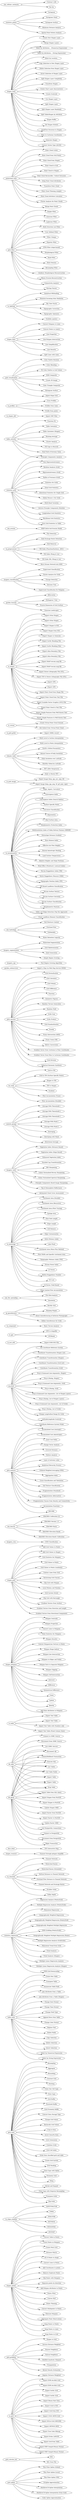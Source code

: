 digraph modules {
	rankdir = LR;
	"grid_spline" -> "Thin Plate Spline (Global)";
	"grid_spline" -> "Thin Plate Spline (Local)";
	"grid_spline" -> "Thin Plate Spline (TIN)";
	"grid_spline" -> "B-Spline Approximation";
	"grid_spline" -> "Multilevel B-Spline Interpolation";
	"grid_spline" -> "Multilevel B-Spline Interpolation (from Grid)";
	"grid_spline" -> "Cubic Spline Approximation";
	"grid_calculus_bsl" -> "BSL";
	"grid_calculus_bsl" -> "BSL from File";
	"io_grid" -> "Export ESRI Arc/Info Grid";
	"io_grid" -> "Import ESRI Arc/Info Grid";
	"io_grid" -> "Export Surfer Grid";
	"io_grid" -> "Import Surfer Grid";
	"io_grid" -> "Import Binary Raw Data";
	"io_grid" -> "Export Grid to XYZ";
	"io_grid" -> "Import Grid from XYZ";
	"io_grid" -> "Import USGS SRTM Grid";
	"io_grid" -> "Import MOLA Grid (MEGDR)";
	"io_grid" -> "Import SRTM30 DEM";
	"io_grid" -> "Export True Color Bitmap";
	"io_grid" -> "Import Erdas LAN/GIS";
	"io_grid" -> "Import Grid from Table";
	"io_grid" -> "Import WRF Geogrid Binary Format";
	"io_grid" -> "Export WRF Geogrid Binary Format";
	"grid_gridding" -> "Shapes to Grid";
	"grid_gridding" -> "Inverse Distance Weighted";
	"grid_gridding" -> "Nearest Neighbour";
	"grid_gridding" -> "Natural Neighbour";
	"grid_gridding" -> "Modifed Quadratic Shepard";
	"grid_gridding" -> "Triangulation";
	"grid_gridding" -> "Kernel Density Estimation";
	"grid_gridding" -> "Angular Distance Weighted";
	"shapes_points" -> "Convert Table to Points";
	"shapes_points" -> "Count Points in Polygons";
	"shapes_points" -> "Create Point Grid";
	"shapes_points" -> "Distance Matrix";
	"shapes_points" -> "Fit N Points to shape";
	"shapes_points" -> "Convert Lines to Points";
	"shapes_points" -> "Add Coordinates to points";
	"shapes_points" -> "Remove Duplicate Points";
	"shapes_points" -> "Clip Points with Polygons";
	"shapes_points" -> "Separate points by direction";
	"shapes_points" -> "Add Polygon Attributes to Points";
	"shapes_points" -> "Points Filter";
	"shapes_points" -> "Convex Hull";
	"shapes_points" -> "Points Thinning";
	"shapes_points" -> "Convert Multipoints to Points";
	"shapes_points" -> "Thiessen Polygons";
	"shapes_points" -> "Aggregate Point Observations";
	"shapes_points" -> "Snap Points to Points";
	"shapes_points" -> "Snap Points to Lines";
	"shapes_points" -> "Snap Points to Grid";
	"ta_slope_stability" -> "SAFETYFACTOR";
	"ta_slope_stability" -> "TOBIA";
	"ta_slope_stability" -> "SHALSTAB";
	"ta_slope_stability" -> "WETNESS";
	"ta_slope_stability" -> "WEDGEFAIL";
	"ta_slope_stability" -> "ANGMAP";
	"grid_tools" -> "Resampling";
	"grid_tools" -> "Aggregate";
	"grid_tools" -> "Mosaicking";
	"grid_tools" -> "Constant Grid";
	"grid_tools" -> "Patching";
	"grid_tools" -> "Close One Cell Gaps";
	"grid_tools" -> "Close Gaps";
	"grid_tools" -> "Grid Buffer";
	"grid_tools" -> "Threshold Buffer";
	"grid_tools" -> "Grid Proximity Buffer";
	"grid_tools" -> "Convert Data Storage Type";
	"grid_tools" -> "Change Grid Values";
	"grid_tools" -> "Reclassify Grid Values";
	"grid_tools" -> "Crop to Data";
	"grid_tools" -> "Invert Data/No-Data";
	"grid_tools" -> "Grid Orientation";
	"grid_tools" -> "Combine Grids";
	"grid_tools" -> "Grid Cell Index";
	"grid_tools" -> "Grids from classified grid and table";
	"grid_tools" -> "Create Grid System";
	"grid_tools" -> "Grid Masking";
	"grid_tools" -> "Close Gaps with Spline";
	"grid_tools" -> "Proximity Grid";
	"grid_tools" -> "Tiling";
	"grid_tools" -> "Shrink and Expand";
	"grid_tools" -> "Close Gaps with Stepwise Resampling";
	"grid_tools" -> "Transpose Grids";
	"grid_tools" -> "Clip Grids";
	"table_tools" -> "Create New Table";
	"table_tools" -> "Transpose Table";
	"table_tools" -> "Enumerate Table Field";
	"table_tools" -> "Join Attributes from a Table";
	"table_tools" -> "Join Attributes from a Table (Shapes)";
	"table_tools" -> "Change Date Format";
	"table_tools" -> "Change Time Format";
	"table_tools" -> "Change Field Type";
	"table_tools" -> "Append Rows from Table";
	"table_tools" -> "Change Color Format";
	"table_tools" -> "Replace Text";
	"table_tools" -> "Delete Fields";
	"table_tools" -> "Copy Selection";
	"table_tools" -> "Delete Selection";
	"table_tools" -> "Invert Selection";
	"table_tools" -> "Select by Numerical Expression";
	"table_tools" -> "Select by String Expression";
	"statistics_regression" -> "Regression Analysis (Points/Grid)";
	"statistics_regression" -> "Multiple Regression Analysis (Points/Grids)";
	"statistics_regression" -> "Polynomial Regression";
	"statistics_regression" -> "Geographically Weighted Regression";
	"statistics_regression" -> "Geographically Weighted Regression (Points/Grid)";
	"statistics_regression" -> "Geographically Weighted Multiple Regression";
	"statistics_regression" -> "GWR Gridding (Points/Grids)";
	"statistics_regression" -> "Geographically Weighted Multiple Regression (Points)";
	"statistics_regression" -> "Multiple Regression Analysis (Grid/Grids)";
	"statistics_regression" -> "Polynomial Trend from Grids";
	"statistics_regression" -> "Trend Analysis";
	"statistics_regression" -> "Trend Analysis (Shapes)";
	"statistics_regression" -> "Multiple Linear Regression Analysis";
	"statistics_regression" -> "Multiple Linear Regression Analysis (Shapes)";
	"statistics_regression" -> "GWR Grid Downscaling";
	"ta_channels" -> "Channel Network";
	"ta_channels" -> "Watershed Basins";
	"ta_channels" -> "Watershed Basins (Extended)";
	"ta_channels" -> "Vertical Distance to Channel Network";
	"ta_channels" -> "Overland Flow Distance to Channel Network";
	"ta_channels" -> "Channel Network and Drainage Basins";
	"ta_channels" -> "Strahler Order";
	"ta_channels" -> "Valley Depth";
	"shapes_transect" -> "Transect through polygon shapefile";
	"docs_html" -> "SVG Interactive Map";
	"db_pgsql" -> "List PostgreSQL Connections";
	"db_pgsql" -> "Connect to PostgreSQL";
	"db_pgsql" -> "Disconnect from PostgreSQL";
	"db_pgsql" -> "Disconnect All";
	"db_pgsql" -> "Begin Transaction";
	"db_pgsql" -> "Commit/Rollback Transaction";
	"db_pgsql" -> "Execute SQL";
	"db_pgsql" -> "List Tables";
	"db_pgsql" -> "List Table Fields";
	"db_pgsql" -> "Import Table";
	"db_pgsql" -> "Export Table";
	"db_pgsql" -> "Drop Table";
	"db_pgsql" -> "Import Table from SQL Query";
	"db_pgsql" -> "Import Shapes from PostGIS";
	"db_pgsql" -> "Export Shapes to PostGIS";
	"db_pgsql" -> "Update Shapes SRID";
	"db_pgsql" -> "Import Raster from PostGIS";
	"db_pgsql" -> "Export Raster to PostGIS";
	"db_pgsql" -> "Update Raster SRID";
	"io_table" -> "Export Text Table";
	"io_table" -> "Import Text Table";
	"io_table" -> "Import Text Table with Numbers only";
	"io_table" -> "Import Text Table (Fixed Column Sizes)";
	"shapes_polygons" -> "Polygon Centroids";
	"shapes_polygons" -> "Polygon Properties";
	"shapes_polygons" -> "Convert Lines to Polygons";
	"shapes_polygons" -> "Point Statistics for Polygons";
	"shapes_polygons" -> "Polygon Dissolve";
	"shapes_polygons" -> "Convert Polygon/Line Vertices to Points";
	"shapes_polygons" -> "Polygon Shape Indices";
	"shapes_polygons" -> "Polygon-Line Intersection";
	"shapes_polygons" -> "Polygons to Edges and Nodes";
	"shapes_polygons" -> "Polygon Parts to Separate Polygons";
	"shapes_polygons" -> "Polygon Clipping";
	"shapes_polygons" -> "Polygon Self-Intersection";
	"shapes_polygons" -> "Intersect";
	"shapes_polygons" -> "Difference";
	"shapes_polygons" -> "Symmetrical Difference";
	"shapes_polygons" -> "Union";
	"shapes_polygons" -> "Update";
	"shapes_polygons" -> "Identity";
	"shapes_polygons" -> "Add Point Attributes to Polygons";
	"shapes_grid" -> "Add Grid Values to Points";
	"shapes_grid" -> "Add Grid Values to Shapes";
	"shapes_grid" -> "Grid Statistics for Polygons";
	"shapes_grid" -> "Grid Values to Points";
	"shapes_grid" -> "Grid Values to Points (randomly)";
	"shapes_grid" -> "Contour Lines from Grid";
	"shapes_grid" -> "Vectorising Grid Classes";
	"shapes_grid" -> "Clip Grid with Polygon";
	"shapes_grid" -> "Local Minima and Maxima";
	"shapes_grid" -> "Grid System Extent";
	"shapes_grid" -> "Clip Grid with Rectangle";
	"shapes_grid" -> "Gradient Vectors from Surface";
	"shapes_grid" -> "Gradient Vectors from Direction and Length";
	"shapes_grid" -> "Gradient Vectors from Directional Components";
	"imagery_svm" -> "SVM Classification";
	"sim_ihacres" -> "IHACRES Calibration (2)";
	"sim_ihacres" -> "IHACRES Version 1.0";
	"sim_ihacres" -> "IHACRES Basin";
	"sim_ihacres" -> "IHACRES Elevation Bands";
	"sim_ihacres" -> "IHACRES Elevation Bands Calibration";
	"grid_analysis" -> "Accumulated Cost (Isotropic)";
	"grid_analysis" -> "Accumulated Cost (Anisotropic)";
	"grid_analysis" -> "Least Cost Paths";
	"grid_analysis" -> "Change Vector Analysis";
	"grid_analysis" -> "Covered Distance";
	"grid_analysis" -> "Pattern Analysis";
	"grid_analysis" -> "Layer of extreme value";
	"grid_analysis" -> "Analytical Hierarchy Process";
	"grid_analysis" -> "Ordered Weighted Averaging (OWA)";
	"grid_analysis" -> "Aggregation Index";
	"grid_analysis" -> "Cross-Classification and Tabulation";
	"grid_analysis" -> "Soil Texture Classification";
	"grid_analysis" -> "Fragmentation (Standard)";
	"grid_analysis" -> "Fragmentation (Alternative)";
	"grid_analysis" -> "Fragmentation Classes from Density and Connectivity";
	"grid_analysis" -> "Accumulation Functions";
	"grid_analysis" -> "IMCORR ";
	"pj_proj4" -> "Set Coordinate Reference System";
	"pj_proj4" -> "Coordinate Transformation (Shapes List)";
	"pj_proj4" -> "Coordinate Transformation (Shapes)";
	"pj_proj4" -> "Coordinate Transformation (Grid List)";
	"pj_proj4" -> "Coordinate Transformation (Grid)";
	"pj_proj4" -> "Proj.4 (Command Line Arguments, Shapes)";
	"pj_proj4" -> "Proj.4 (Dialog, Shapes)";
	"pj_proj4" -> "Proj.4 (Command Line Arguments, Grid)";
	"pj_proj4" -> "Proj.4 (Dialog, Grid)";
	"pj_proj4" -> "Proj.4 (Command Line Arguments, List of Shapes Layers)";
	"pj_proj4" -> "Proj.4 (Dialog, List of Shapes Layers)";
	"pj_proj4" -> "Proj.4 (Command Line Arguments, List of Grids)";
	"pj_proj4" -> "Proj.4 (Dialog, List of Grids)";
	"pj_proj4" -> "Change Longitudinal Range for Grids";
	"pj_proj4" -> "Latitude/Longitude Graticule";
	"pj_proj4" -> "Coordinate Reference System Picker";
	"io_esri_e00" -> "Import ESRI E00 File";
	"io_gps" -> "GPX to shapefile";
	"io_gps" -> "GPSBabel";
	"ta_compound" -> "Basic Terrain Analysis";
	"pj_georeference" -> "Rectify Grid";
	"pj_georeference" -> "Warping Shapes";
	"pj_georeference" -> "Direct Georeferencing of Airborne Photographs";
	"pj_georeference" -> "Define Georeference for Grids";
	"sim_fire_spreading" -> "Fire Risk Analysis";
	"sim_fire_spreading" -> "Simulation";
	"ta_hydrology" -> "Catchment Area (Parallel)";
	"ta_hydrology" -> "Catchment Area (Recursive)";
	"ta_hydrology" -> "Catchment Area (Flow Tracing)";
	"ta_hydrology" -> "Upslope Area";
	"ta_hydrology" -> "Flow Path Length";
	"ta_hydrology" -> "Slope Length";
	"ta_hydrology" -> "Cell Balance";
	"ta_hydrology" -> "Edge Contamination";
	"ta_hydrology" -> "SAGA Wetness Index";
	"ta_hydrology" -> "Lake Flood";
	"ta_hydrology" -> "Catchment Area (Mass-Flux Method)";
	"ta_hydrology" -> "Flow Width and Specific Catchment Area";
	"ta_hydrology" -> "Topographic Wetness Index (TWI)";
	"ta_hydrology" -> "Stream Power Index";
	"ta_hydrology" -> "LS Factor";
	"ta_hydrology" -> "Melton Ruggedness Number";
	"ta_hydrology" -> "TCI Low";
	"ta_hydrology" -> "LS-Factor, Field Based";
	"ta_hydrology" -> "Slope Limited Flow Accumulation";
	"imagery_tools" -> "Vegetation Index (Distance Based)";
	"imagery_tools" -> "Vegetation Index (Slope Based)";
	"imagery_tools" -> "Enhanced Vegetation Index";
	"imagery_tools" -> "Tasseled Cap Transformation";
	"imagery_tools" -> "IHS Sharpening";
	"imagery_tools" -> "Colour Normalized Brovey Sharpening";
	"imagery_tools" -> "Colour Normalized Spectral Sharpening";
	"imagery_tools" -> "Principle Components Based Image Sharpening";
	"imagery_tools" -> "Top of Atmosphere Reflectance";
	"imagery_tools" -> "Automated Cloud Cover Assessment";
	"db_odbc" -> "Connect to ODBC Source";
	"db_odbc" -> "Disconnect from ODBC Source";
	"db_odbc" -> "Commit/Rollback Transaction";
	"db_odbc" -> "Execute SQL";
	"db_odbc" -> "List Table Fields";
	"db_odbc" -> "Import Table";
	"db_odbc" -> "Export Table";
	"db_odbc" -> "Drop Table";
	"db_odbc" -> "Import Table from SQL Query";
	"db_odbc" -> "List ODBC Servers";
	"db_odbc" -> "List Tables";
	"db_odbc" -> "Disconnect All";
	"contrib_perego" -> "Average With Thereshold 1";
	"contrib_perego" -> "Average With Thereshold 2";
	"contrib_perego" -> "Average With Thereshold 3";
	"contrib_perego" -> "Average With Mask 1";
	"contrib_perego" -> "Average With Mask 2";
	"contrib_perego" -> "Destriping";
	"contrib_perego" -> "Destriping with Mask";
	"contrib_perego" -> "Directional Average";
	"tin_tools" -> "Grid to TIN";
	"tin_tools" -> "Grid to TIN (Surface Specific Points)";
	"tin_tools" -> "Shapes to TIN";
	"tin_tools" -> "TIN to Shapes";
	"tin_tools" -> "Gradient";
	"tin_tools" -> "Flow Accumulation (Trace)";
	"tin_tools" -> "Flow Accumulation (Parallel)";
	"grid_calculus" -> "Grid Normalisation";
	"grid_calculus" -> "Grid Calculator";
	"grid_calculus" -> "Grid Volume";
	"grid_calculus" -> "Grid Difference";
	"grid_calculus" -> "Function";
	"grid_calculus" -> "Geometric Figures";
	"grid_calculus" -> "Random Terrain Generation";
	"grid_calculus" -> "Random Field";
	"grid_calculus" -> "Grids Sum";
	"grid_calculus" -> "Grids Product";
	"grid_calculus" -> "Grid Standardisation";
	"grid_calculus" -> "Fuzzify";
	"grid_calculus" -> "Fuzzy Intersection (AND)";
	"grid_calculus" -> "Fuzzy Union (OR)";
	"grid_calculus" -> "Metric Conversions";
	"grid_calculus" -> "Gradient Vector from Cartesian to Polar Coordinates";
	"grid_calculus" -> "Gradient Vector from Polar to Cartesian Coordinates";
	"grid_calculus" -> "Grid Division";
	"grid_calculus" -> "Spherical Harmonic Synthesis";
	"garden_webservices" -> "Import a Map via Web Map Service (WMS)";
	"imagery_rga" -> "Fast Region Growing Algorithm";
	"imagery_segmentation" -> "Watershed Segmentation";
	"imagery_segmentation" -> "Grid Skeletonization";
	"imagery_segmentation" -> "Seed Generation";
	"imagery_segmentation" -> "Simple Region Growing";
	"sim_hydrology" -> "Soil Moisture Content";
	"sim_hydrology" -> "Overland Flow ";
	"sim_hydrology" -> "TOPMODEL";
	"sim_hydrology" -> "Water Retention Capacity";
	"ta_morphometry" -> "Slope, Aspect, Curvature";
	"ta_morphometry" -> "Convergence Index";
	"ta_morphometry" -> "Convergence Index (Search Radius)";
	"ta_morphometry" -> "Surface Specific Points";
	"ta_morphometry" -> "Curvature Classification";
	"ta_morphometry" -> "Hypsometry";
	"ta_morphometry" -> "Real Surface Area";
	"ta_morphometry" -> "Morphometric Protection Index";
	"ta_morphometry" -> "Multiresolution Index of Valley Bottom Flatness (MRVBF)";
	"ta_morphometry" -> "Downslope Distance Gradient";
	"ta_morphometry" -> "Mass Balance Index";
	"ta_morphometry" -> "Effective Air Flow Heights";
	"ta_morphometry" -> "Diurnal Anisotropic Heating";
	"ta_morphometry" -> "Land Surface Temperature";
	"ta_morphometry" -> "Relative Heights and Slope Positions";
	"ta_morphometry" -> "Wind Effect (Windward / Leeward Index)";
	"ta_morphometry" -> "Terrain Ruggedness Index (TRI)";
	"ta_morphometry" -> "Vector Ruggedness Measure (VRM)";
	"ta_morphometry" -> "Topographic Position Index (TPI)";
	"ta_morphometry" -> "TPI Based Landform Classification";
	"ta_morphometry" -> "Terrain Surface Texture";
	"ta_morphometry" -> "Terrain Surface Convexity";
	"ta_morphometry" -> "Terrain Surface Classification";
	"ta_morphometry" -> "Morphometric Features";
	"ta_morphometry" -> "Valley and Ridge Detection (Top Hat Approach)";
	"ta_morphometry" -> "Fuzzy Landform Element Classification";
	"io_grid_image" -> "Export Image (bmp, jpg, pcx, png, tif)";
	"io_grid_image" -> "Import Image (bmp, jpg, png, tif, gif, pnm, xpm)";
	"climate_tools" -> "Multi Level to Surface Interpolation";
	"climate_tools" -> "Multi Level to Points Interpolation";
	"climate_tools" -> "Earth's Orbital Parameters";
	"climate_tools" -> "Annual Course of Daily Insolation";
	"climate_tools" -> "Daily Insolation over Latitude";
	"climate_tools" -> "Monthly Global by Latitude";
	"climate_tools" -> "PET (after Hargreave)";
	"climate_tools" -> "Daily to Hourly PET";
	"io_grid_grib2" -> "Import GRIB2 record";
	"io_virtual" -> "Create Virtual Point Cloud Dataset";
	"io_virtual" -> "Get Subset from Virtual Point Cloud";
	"io_shapes" -> "Export GStat Shapes";
	"io_shapes" -> "Import GStat Shapes";
	"io_shapes" -> "Export Shapes to XYZ";
	"io_shapes" -> "Import Shapes from XYZ";
	"io_shapes" -> "Export Shapes to Generate";
	"io_shapes" -> "Export Surfer Blanking File";
	"io_shapes" -> "Import Surfer Blanking Files";
	"io_shapes" -> "Export Atlas Boundary File";
	"io_shapes" -> "Import Atlas Boundary File";
	"io_shapes" -> "Export WASP terrain map file";
	"io_shapes" -> "Import WASP terrain map file";
	"io_shapes" -> "Import Stereo Lithography File (STL)";
	"io_shapes" -> "Export TIN to Stereo Lithography File (STL)";
	"io_shapes" -> "Import GPX";
	"io_shapes" -> "Export GPX";
	"io_shapes" -> "Import Point Cloud from Shape File";
	"io_shapes" -> "Import Point Cloud from Text File";
	"io_shapes" -> "Export Scalable Vector Graphics (SVG) File";
	"io_shapes" -> "Export Point Cloud to Text File";
	"io_shapes" -> "Import Simple Features from Well Known Text";
	"io_shapes" -> "Export Simple Features to Well Known Text";
	"garden_fractals" -> "Bifurcation";
	"garden_fractals" -> "Pythagoras' Tree";
	"garden_fractals" -> "Fractal Dimension of Grid Surface";
	"garden_fractals" -> "Gaussian Landscapes";
	"imagery_classification" -> "Supervised Classification";
	"imagery_classification" -> "Cluster Analysis for Grids";
	"imagery_classification" -> "Change Detection";
	"imagery_classification" -> "Decision Tree";
	"imagery_classification" -> "Supervised Classification for Polygons";
	"ta_preprocessor" -> "Flat Detection";
	"ta_preprocessor" -> "Sink Drainage Route Detection";
	"ta_preprocessor" -> "Sink Removal";
	"ta_preprocessor" -> "Fill Sinks (Planchon/Darboux, 2001)";
	"ta_preprocessor" -> "Fill Sinks (Wang & Liu)";
	"ta_preprocessor" -> "Fill Sinks XXL (Wang & Liu)";
	"ta_preprocessor" -> "Burn Stream Network into DEM";
	"sim_erosion" -> "MMF-SAGA Soil Erosion Model";
	"table_calculus" -> "Function Fit";
	"table_calculus" -> "Table Calculator";
	"table_calculus" -> "Table Calculator (Shapes)";
	"table_calculus" -> "Running Average";
	"table_calculus" -> "Cluster Analysis";
	"table_calculus" -> "Principle Components Analysis";
	"table_calculus" -> "Fill Gaps in Records";
	"table_calculus" -> "Find Field of Extreme Value";
	"statistics_grid" -> "Fast Representativeness";
	"statistics_grid" -> "Residual Analysis (Grid)";
	"statistics_grid" -> "Representativeness (Grid)";
	"statistics_grid" -> "Radius of Variance (Grid)";
	"statistics_grid" -> "Statistics for Grids";
	"statistics_grid" -> "Zonal Grid Statistics";
	"statistics_grid" -> "Directional Statistics for Single Grid";
	"statistics_grid" -> "Global Moran's I for Grids";
	"statistics_grid" -> "Principle Components Analysis";
	"statistics_grid" -> "Multi-Band Variation";
	"statistics_grid" -> "Inverse Principle Components Rotation";
	"statistics_grid" -> "Longitudinal Grid Statistics";
	"statistics_grid" -> "Meridional Grid Statistics";
	"statistics_grid" -> "Save Grid Statistics to Table";
	"io_shapes_dxf" -> "Import DXF Files";
	"ta_profiles" -> "Cross Profiles";
	"ta_profiles" -> "Profiles from Lines";
	"ta_profiles" -> "Profile from points";
	"grid_visualisation" -> "Color Palette Rotation";
	"grid_visualisation" -> "Color Blending";
	"grid_visualisation" -> "Fit Color Palette to Grid Values";
	"grid_visualisation" -> "RGB Composite";
	"grid_visualisation" -> "Create 3D Image";
	"grid_visualisation" -> "Color Triangle Composite";
	"grid_visualisation" -> "Histogram Surface";
	"grid_visualisation" -> "Aspect-Slope Grid";
	"shapes_lines" -> "Convert Polygons to Lines";
	"shapes_lines" -> "Convert Points to Line(s)";
	"shapes_lines" -> "Line Properties";
	"shapes_lines" -> "Line-Polygon Intersection";
	"shapes_lines" -> "Line Simplification";
	"shapes_lines" -> "Line Dissolve";
	"shapes_lines" -> "Split Lines with Lines";
	"ta_lighting" -> "Analytical Hillshading";
	"ta_lighting" -> "Potential Incoming Solar Radiation";
	"ta_lighting" -> "Sky View Factor";
	"ta_lighting" -> "Topographic Correction";
	"ta_lighting" -> "Topographic Openness";
	"ta_lighting" -> "Visibility (points)";
	"grid_filter" -> "Simple Filter";
	"grid_filter" -> "Gaussian Filter";
	"grid_filter" -> "Laplacian Filter";
	"grid_filter" -> "Multi Direction Lee Filter";
	"grid_filter" -> "User Defined Filter";
	"grid_filter" -> "Filter Clumps";
	"grid_filter" -> "Majority Filter";
	"grid_filter" -> "DTM Filter (slope-based)";
	"grid_filter" -> "Morphological Filter";
	"grid_filter" -> "Rank Filter";
	"grid_filter" -> "Mesh Denoise";
	"grid_filter" -> "Resampling Filter";
	"grid_filter" -> "Geodesic Morphological Reconstruction";
	"grid_filter" -> "Binary Erosion-Reconstruction";
	"grid_filter" -> "Connectivity Analysis";
	"grid_filter" -> "Sieving Classes";
	"pointcloud_tools" -> "Point Cloud Cutter";
	"pointcloud_tools" -> "Point Cloud from Grid Points";
	"pointcloud_tools" -> "Point Cloud from Shapes";
	"pointcloud_tools" -> "Point Cloud to Grid";
	"pointcloud_tools" -> "Point Cloud to Shapes";
	"pointcloud_tools" -> "Point Cloud Reclassifier / Subset Extractor";
	"pointcloud_tools" -> "Drop Point Cloud Attributes";
	"pointcloud_tools" -> "Transform Point Cloud";
	"pointcloud_tools" -> "Point Cloud Thinning (simple)";
	"pointcloud_tools" -> "Point Cloud Attribute Calculator";
	"pointcloud_tools" -> "Cluster Analysis for Point Clouds";
	"pointcloud_tools" -> "Merge Point Clouds";
	"shapes_tools" -> "Create New Shapes Layer";
	"shapes_tools" -> "Merge Shapes Layers";
	"shapes_tools" -> "Select by Attributes... (Numerical Expression)";
	"shapes_tools" -> "Select by Attributes... (String Expression)";
	"shapes_tools" -> "Select by Location...";
	"shapes_tools" -> "Copy Selection to New Shapes Layer";
	"shapes_tools" -> "Delete Selection from Shapes Layer";
	"shapes_tools" -> "Invert Selection of Shapes Layer";
	"shapes_tools" -> "Split Shapes Layer Completely";
	"shapes_tools" -> "Transform Shapes";
	"shapes_tools" -> "Create Chart Layer (bars/sectors)";
	"shapes_tools" -> "Create Graticule";
	"shapes_tools" -> "Cut Shapes Layer";
	"shapes_tools" -> "Split Shapes Layer";
	"shapes_tools" -> "Split Shapes Layer Randomly";
	"shapes_tools" -> "Split Table/Shapes by Attribute";
	"shapes_tools" -> "Shapes Buffer";
	"shapes_tools" -> "Get Shapes Extents";
	"shapes_tools" -> "QuadTree Structure to Shapes";
	"shapes_tools" -> "Polar to Cartesian Coordinates";
	"shapes_tools" -> "Generate Shapes";
	"shapes_tools" -> "Convert Vertex Type (2D/3D)";
	"statistics_points" -> "Variogram";
	"statistics_points" -> "Variogram Cloud";
	"statistics_points" -> "Variogram Surface";
	"statistics_points" -> "Minimum Distance Analysis";
	"statistics_points" -> "Spatial Point Pattern Analysis";
	"sim_cellular_automata" -> "Conway's Life";
	"sim_cellular_automata" -> "Wa-Tor";
}
